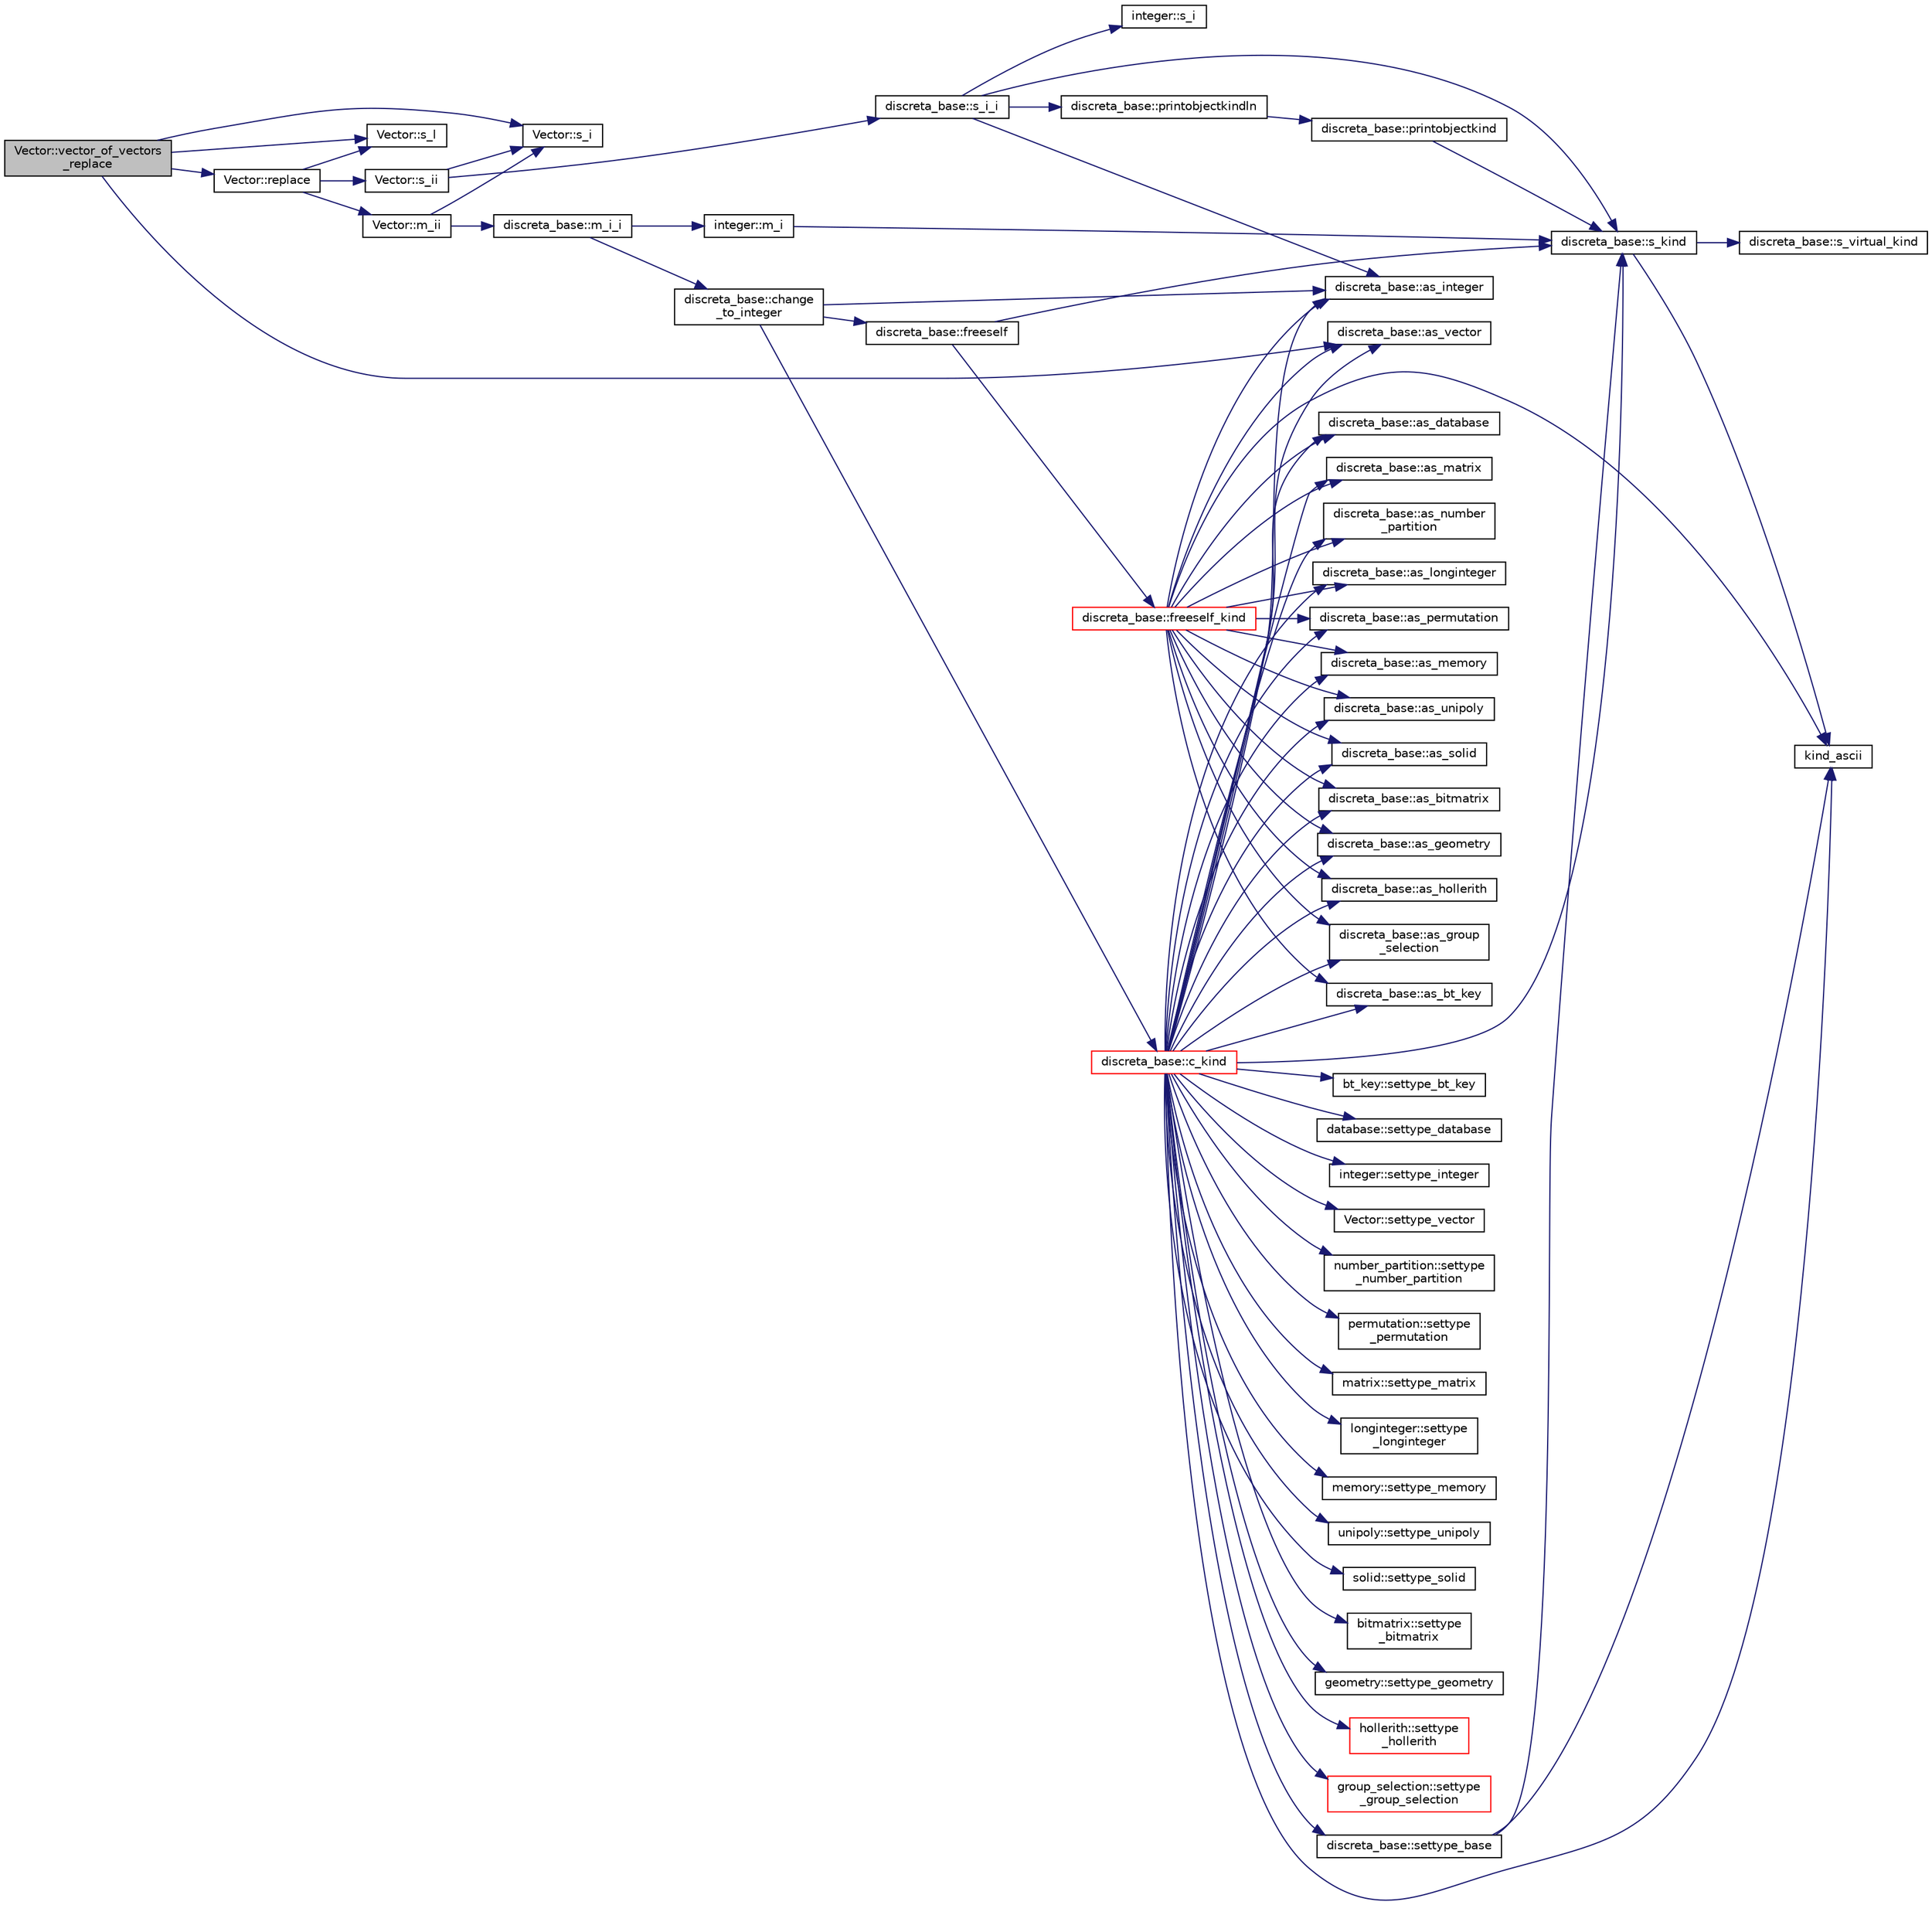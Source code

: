 digraph "Vector::vector_of_vectors_replace"
{
  edge [fontname="Helvetica",fontsize="10",labelfontname="Helvetica",labelfontsize="10"];
  node [fontname="Helvetica",fontsize="10",shape=record];
  rankdir="LR";
  Node6690 [label="Vector::vector_of_vectors\l_replace",height=0.2,width=0.4,color="black", fillcolor="grey75", style="filled", fontcolor="black"];
  Node6690 -> Node6691 [color="midnightblue",fontsize="10",style="solid",fontname="Helvetica"];
  Node6691 [label="Vector::s_l",height=0.2,width=0.4,color="black", fillcolor="white", style="filled",URL="$d5/db2/class_vector.html#ad2dc082288f858d22a528832289e0704"];
  Node6690 -> Node6692 [color="midnightblue",fontsize="10",style="solid",fontname="Helvetica"];
  Node6692 [label="Vector::s_i",height=0.2,width=0.4,color="black", fillcolor="white", style="filled",URL="$d5/db2/class_vector.html#a1c4fe1752523df8119f70dd550244871"];
  Node6690 -> Node6693 [color="midnightblue",fontsize="10",style="solid",fontname="Helvetica"];
  Node6693 [label="discreta_base::as_vector",height=0.2,width=0.4,color="black", fillcolor="white", style="filled",URL="$d7/d71/classdiscreta__base.html#a7bdd6cae39c380b128ee9e17e42cf020"];
  Node6690 -> Node6694 [color="midnightblue",fontsize="10",style="solid",fontname="Helvetica"];
  Node6694 [label="Vector::replace",height=0.2,width=0.4,color="black", fillcolor="white", style="filled",URL="$d5/db2/class_vector.html#aa73ce0ba837f90f7fcabf6970d8ebe8b"];
  Node6694 -> Node6691 [color="midnightblue",fontsize="10",style="solid",fontname="Helvetica"];
  Node6694 -> Node6695 [color="midnightblue",fontsize="10",style="solid",fontname="Helvetica"];
  Node6695 [label="Vector::s_ii",height=0.2,width=0.4,color="black", fillcolor="white", style="filled",URL="$d5/db2/class_vector.html#a75d4942cc7b9794717b4846c10520db8"];
  Node6695 -> Node6692 [color="midnightblue",fontsize="10",style="solid",fontname="Helvetica"];
  Node6695 -> Node6696 [color="midnightblue",fontsize="10",style="solid",fontname="Helvetica"];
  Node6696 [label="discreta_base::s_i_i",height=0.2,width=0.4,color="black", fillcolor="white", style="filled",URL="$d7/d71/classdiscreta__base.html#aadb92c01fbe69b3034b0214b33fbc735"];
  Node6696 -> Node6697 [color="midnightblue",fontsize="10",style="solid",fontname="Helvetica"];
  Node6697 [label="discreta_base::s_kind",height=0.2,width=0.4,color="black", fillcolor="white", style="filled",URL="$d7/d71/classdiscreta__base.html#a8a830025c74adbbc3362418a7c2ba157"];
  Node6697 -> Node6698 [color="midnightblue",fontsize="10",style="solid",fontname="Helvetica"];
  Node6698 [label="discreta_base::s_virtual_kind",height=0.2,width=0.4,color="black", fillcolor="white", style="filled",URL="$d7/d71/classdiscreta__base.html#a52778a6d6943a468be083d0785d418fb"];
  Node6697 -> Node6699 [color="midnightblue",fontsize="10",style="solid",fontname="Helvetica"];
  Node6699 [label="kind_ascii",height=0.2,width=0.4,color="black", fillcolor="white", style="filled",URL="$d9/d60/discreta_8h.html#ad0ce825a9f29bc6cec27e1b64cfe27bf"];
  Node6696 -> Node6700 [color="midnightblue",fontsize="10",style="solid",fontname="Helvetica"];
  Node6700 [label="discreta_base::printobjectkindln",height=0.2,width=0.4,color="black", fillcolor="white", style="filled",URL="$d7/d71/classdiscreta__base.html#a677ccc8f392ebedde05e453f8cf59559"];
  Node6700 -> Node6701 [color="midnightblue",fontsize="10",style="solid",fontname="Helvetica"];
  Node6701 [label="discreta_base::printobjectkind",height=0.2,width=0.4,color="black", fillcolor="white", style="filled",URL="$d7/d71/classdiscreta__base.html#aa75a1314aa706909b029664944904231"];
  Node6701 -> Node6697 [color="midnightblue",fontsize="10",style="solid",fontname="Helvetica"];
  Node6696 -> Node6702 [color="midnightblue",fontsize="10",style="solid",fontname="Helvetica"];
  Node6702 [label="discreta_base::as_integer",height=0.2,width=0.4,color="black", fillcolor="white", style="filled",URL="$d7/d71/classdiscreta__base.html#a00d7691eaf874fd283d942692fe8dd26"];
  Node6696 -> Node6703 [color="midnightblue",fontsize="10",style="solid",fontname="Helvetica"];
  Node6703 [label="integer::s_i",height=0.2,width=0.4,color="black", fillcolor="white", style="filled",URL="$d0/de5/classinteger.html#adf28e9f94d4c844adaa950deeb80b904"];
  Node6694 -> Node6704 [color="midnightblue",fontsize="10",style="solid",fontname="Helvetica"];
  Node6704 [label="Vector::m_ii",height=0.2,width=0.4,color="black", fillcolor="white", style="filled",URL="$d5/db2/class_vector.html#aa6a97eabb43f192a47947f4f6acbb04d"];
  Node6704 -> Node6692 [color="midnightblue",fontsize="10",style="solid",fontname="Helvetica"];
  Node6704 -> Node6705 [color="midnightblue",fontsize="10",style="solid",fontname="Helvetica"];
  Node6705 [label="discreta_base::m_i_i",height=0.2,width=0.4,color="black", fillcolor="white", style="filled",URL="$d7/d71/classdiscreta__base.html#aa231464a9d4bc233f66608021c9ad997"];
  Node6705 -> Node6706 [color="midnightblue",fontsize="10",style="solid",fontname="Helvetica"];
  Node6706 [label="discreta_base::change\l_to_integer",height=0.2,width=0.4,color="black", fillcolor="white", style="filled",URL="$d7/d71/classdiscreta__base.html#a58a5a5bd8f8e6f2dd7b4483b66dc7bb9"];
  Node6706 -> Node6707 [color="midnightblue",fontsize="10",style="solid",fontname="Helvetica"];
  Node6707 [label="discreta_base::freeself",height=0.2,width=0.4,color="black", fillcolor="white", style="filled",URL="$d7/d71/classdiscreta__base.html#a9a3c9501a562293b5667c11b9174d6e5"];
  Node6707 -> Node6708 [color="midnightblue",fontsize="10",style="solid",fontname="Helvetica"];
  Node6708 [label="discreta_base::freeself_kind",height=0.2,width=0.4,color="red", fillcolor="white", style="filled",URL="$d7/d71/classdiscreta__base.html#a63a23ada2165b3838fab719ed458cec8"];
  Node6708 -> Node6702 [color="midnightblue",fontsize="10",style="solid",fontname="Helvetica"];
  Node6708 -> Node6693 [color="midnightblue",fontsize="10",style="solid",fontname="Helvetica"];
  Node6708 -> Node6714 [color="midnightblue",fontsize="10",style="solid",fontname="Helvetica"];
  Node6714 [label="discreta_base::as_number\l_partition",height=0.2,width=0.4,color="black", fillcolor="white", style="filled",URL="$d7/d71/classdiscreta__base.html#a307aa09de0e925d46697707968ffab00"];
  Node6708 -> Node6716 [color="midnightblue",fontsize="10",style="solid",fontname="Helvetica"];
  Node6716 [label="discreta_base::as_permutation",height=0.2,width=0.4,color="black", fillcolor="white", style="filled",URL="$d7/d71/classdiscreta__base.html#aa4e72f36a82984239b12ae831e131098"];
  Node6708 -> Node6718 [color="midnightblue",fontsize="10",style="solid",fontname="Helvetica"];
  Node6718 [label="discreta_base::as_matrix",height=0.2,width=0.4,color="black", fillcolor="white", style="filled",URL="$d7/d71/classdiscreta__base.html#ae4d7f56d917a4707b838fbffde6467ff"];
  Node6708 -> Node6721 [color="midnightblue",fontsize="10",style="solid",fontname="Helvetica"];
  Node6721 [label="discreta_base::as_longinteger",height=0.2,width=0.4,color="black", fillcolor="white", style="filled",URL="$d7/d71/classdiscreta__base.html#a20a094639eb711b10c8694c51937f7cd"];
  Node6708 -> Node6724 [color="midnightblue",fontsize="10",style="solid",fontname="Helvetica"];
  Node6724 [label="discreta_base::as_memory",height=0.2,width=0.4,color="black", fillcolor="white", style="filled",URL="$d7/d71/classdiscreta__base.html#ad94b2d7dce0cd4fa22db57f6e79c4bd2"];
  Node6708 -> Node6726 [color="midnightblue",fontsize="10",style="solid",fontname="Helvetica"];
  Node6726 [label="discreta_base::as_unipoly",height=0.2,width=0.4,color="black", fillcolor="white", style="filled",URL="$d7/d71/classdiscreta__base.html#ad50d8027f039fe5c2478cddb243adc9d"];
  Node6708 -> Node6728 [color="midnightblue",fontsize="10",style="solid",fontname="Helvetica"];
  Node6728 [label="discreta_base::as_solid",height=0.2,width=0.4,color="black", fillcolor="white", style="filled",URL="$d7/d71/classdiscreta__base.html#a1fc5f2b85ec97ab0a69dd64903c970a5"];
  Node6708 -> Node6730 [color="midnightblue",fontsize="10",style="solid",fontname="Helvetica"];
  Node6730 [label="discreta_base::as_bitmatrix",height=0.2,width=0.4,color="black", fillcolor="white", style="filled",URL="$d7/d71/classdiscreta__base.html#a071ad54ea8ef6c9d1d15f532e5a76df6"];
  Node6708 -> Node6732 [color="midnightblue",fontsize="10",style="solid",fontname="Helvetica"];
  Node6732 [label="discreta_base::as_geometry",height=0.2,width=0.4,color="black", fillcolor="white", style="filled",URL="$d7/d71/classdiscreta__base.html#a38fc7b4cdd830703e9d87354b79bc5c8"];
  Node6708 -> Node6734 [color="midnightblue",fontsize="10",style="solid",fontname="Helvetica"];
  Node6734 [label="discreta_base::as_hollerith",height=0.2,width=0.4,color="black", fillcolor="white", style="filled",URL="$d7/d71/classdiscreta__base.html#a3e66f82711f314710107e2f29e589690"];
  Node6708 -> Node6736 [color="midnightblue",fontsize="10",style="solid",fontname="Helvetica"];
  Node6736 [label="discreta_base::as_group\l_selection",height=0.2,width=0.4,color="black", fillcolor="white", style="filled",URL="$d7/d71/classdiscreta__base.html#aae1bac4883c567718bef9fb610abbdc8"];
  Node6708 -> Node6738 [color="midnightblue",fontsize="10",style="solid",fontname="Helvetica"];
  Node6738 [label="discreta_base::as_bt_key",height=0.2,width=0.4,color="black", fillcolor="white", style="filled",URL="$d7/d71/classdiscreta__base.html#a2734c6e08dca17cf6588bd5064ec1b9f"];
  Node6708 -> Node6740 [color="midnightblue",fontsize="10",style="solid",fontname="Helvetica"];
  Node6740 [label="discreta_base::as_database",height=0.2,width=0.4,color="black", fillcolor="white", style="filled",URL="$d7/d71/classdiscreta__base.html#ab055d39d58210a2b03ba3d33703b09a9"];
  Node6708 -> Node6699 [color="midnightblue",fontsize="10",style="solid",fontname="Helvetica"];
  Node6707 -> Node6697 [color="midnightblue",fontsize="10",style="solid",fontname="Helvetica"];
  Node6706 -> Node6748 [color="midnightblue",fontsize="10",style="solid",fontname="Helvetica"];
  Node6748 [label="discreta_base::c_kind",height=0.2,width=0.4,color="red", fillcolor="white", style="filled",URL="$d7/d71/classdiscreta__base.html#adc2ff61589c2d083688e7a43f333cb62"];
  Node6748 -> Node6749 [color="midnightblue",fontsize="10",style="solid",fontname="Helvetica"];
  Node6749 [label="discreta_base::settype_base",height=0.2,width=0.4,color="black", fillcolor="white", style="filled",URL="$d7/d71/classdiscreta__base.html#a4f42899a89447d1c3993ea07c38f8ad4"];
  Node6749 -> Node6697 [color="midnightblue",fontsize="10",style="solid",fontname="Helvetica"];
  Node6749 -> Node6699 [color="midnightblue",fontsize="10",style="solid",fontname="Helvetica"];
  Node6748 -> Node6702 [color="midnightblue",fontsize="10",style="solid",fontname="Helvetica"];
  Node6748 -> Node6750 [color="midnightblue",fontsize="10",style="solid",fontname="Helvetica"];
  Node6750 [label="integer::settype_integer",height=0.2,width=0.4,color="black", fillcolor="white", style="filled",URL="$d0/de5/classinteger.html#a6265c65ef311229acd513d748faba796"];
  Node6748 -> Node6693 [color="midnightblue",fontsize="10",style="solid",fontname="Helvetica"];
  Node6748 -> Node6751 [color="midnightblue",fontsize="10",style="solid",fontname="Helvetica"];
  Node6751 [label="Vector::settype_vector",height=0.2,width=0.4,color="black", fillcolor="white", style="filled",URL="$d5/db2/class_vector.html#a34e0d00b18c051f23904a8429fa6c8b4"];
  Node6748 -> Node6714 [color="midnightblue",fontsize="10",style="solid",fontname="Helvetica"];
  Node6748 -> Node6752 [color="midnightblue",fontsize="10",style="solid",fontname="Helvetica"];
  Node6752 [label="number_partition::settype\l_number_partition",height=0.2,width=0.4,color="black", fillcolor="white", style="filled",URL="$df/d50/classnumber__partition.html#a3aaec1b557758f643ffc8555bbc358be"];
  Node6748 -> Node6716 [color="midnightblue",fontsize="10",style="solid",fontname="Helvetica"];
  Node6748 -> Node6753 [color="midnightblue",fontsize="10",style="solid",fontname="Helvetica"];
  Node6753 [label="permutation::settype\l_permutation",height=0.2,width=0.4,color="black", fillcolor="white", style="filled",URL="$d0/d08/classpermutation.html#af1eea29f86195cede9562e444664c28c"];
  Node6748 -> Node6718 [color="midnightblue",fontsize="10",style="solid",fontname="Helvetica"];
  Node6748 -> Node6754 [color="midnightblue",fontsize="10",style="solid",fontname="Helvetica"];
  Node6754 [label="matrix::settype_matrix",height=0.2,width=0.4,color="black", fillcolor="white", style="filled",URL="$d1/d8d/classmatrix.html#a1780283a64a789e4084d792683d276bb"];
  Node6748 -> Node6721 [color="midnightblue",fontsize="10",style="solid",fontname="Helvetica"];
  Node6748 -> Node6755 [color="midnightblue",fontsize="10",style="solid",fontname="Helvetica"];
  Node6755 [label="longinteger::settype\l_longinteger",height=0.2,width=0.4,color="black", fillcolor="white", style="filled",URL="$d3/d71/classlonginteger.html#ae5f811ece8df31b9ff114368a18e1dc5"];
  Node6748 -> Node6724 [color="midnightblue",fontsize="10",style="solid",fontname="Helvetica"];
  Node6748 -> Node6756 [color="midnightblue",fontsize="10",style="solid",fontname="Helvetica"];
  Node6756 [label="memory::settype_memory",height=0.2,width=0.4,color="black", fillcolor="white", style="filled",URL="$d8/d99/classmemory.html#a33aae277f9b8fe36b02e9d5da895451b"];
  Node6748 -> Node6726 [color="midnightblue",fontsize="10",style="solid",fontname="Helvetica"];
  Node6748 -> Node6757 [color="midnightblue",fontsize="10",style="solid",fontname="Helvetica"];
  Node6757 [label="unipoly::settype_unipoly",height=0.2,width=0.4,color="black", fillcolor="white", style="filled",URL="$d1/d89/classunipoly.html#a8db854fcc85c5e1150b1f1b1c005c95b"];
  Node6748 -> Node6728 [color="midnightblue",fontsize="10",style="solid",fontname="Helvetica"];
  Node6748 -> Node6758 [color="midnightblue",fontsize="10",style="solid",fontname="Helvetica"];
  Node6758 [label="solid::settype_solid",height=0.2,width=0.4,color="black", fillcolor="white", style="filled",URL="$d8/def/classsolid.html#a775bd4821f75a8aee4ea3d4335ff90e0"];
  Node6748 -> Node6730 [color="midnightblue",fontsize="10",style="solid",fontname="Helvetica"];
  Node6748 -> Node6759 [color="midnightblue",fontsize="10",style="solid",fontname="Helvetica"];
  Node6759 [label="bitmatrix::settype\l_bitmatrix",height=0.2,width=0.4,color="black", fillcolor="white", style="filled",URL="$de/dc8/classbitmatrix.html#acb571d947f9526665ebbdc0ce3e2a973"];
  Node6748 -> Node6732 [color="midnightblue",fontsize="10",style="solid",fontname="Helvetica"];
  Node6748 -> Node6760 [color="midnightblue",fontsize="10",style="solid",fontname="Helvetica"];
  Node6760 [label="geometry::settype_geometry",height=0.2,width=0.4,color="black", fillcolor="white", style="filled",URL="$da/d44/classgeometry.html#ab4a336baba6a3f56f5ffa053a5be5ba7"];
  Node6748 -> Node6734 [color="midnightblue",fontsize="10",style="solid",fontname="Helvetica"];
  Node6748 -> Node6761 [color="midnightblue",fontsize="10",style="solid",fontname="Helvetica"];
  Node6761 [label="hollerith::settype\l_hollerith",height=0.2,width=0.4,color="red", fillcolor="white", style="filled",URL="$d8/d99/classhollerith.html#a23bbd4acfc88a0e90f1245f243f51f76"];
  Node6748 -> Node6736 [color="midnightblue",fontsize="10",style="solid",fontname="Helvetica"];
  Node6748 -> Node6763 [color="midnightblue",fontsize="10",style="solid",fontname="Helvetica"];
  Node6763 [label="group_selection::settype\l_group_selection",height=0.2,width=0.4,color="red", fillcolor="white", style="filled",URL="$d6/db0/classgroup__selection.html#a015ed73b7b8d784bedd4d11ac1fc0ec1"];
  Node6748 -> Node6738 [color="midnightblue",fontsize="10",style="solid",fontname="Helvetica"];
  Node6748 -> Node6765 [color="midnightblue",fontsize="10",style="solid",fontname="Helvetica"];
  Node6765 [label="bt_key::settype_bt_key",height=0.2,width=0.4,color="black", fillcolor="white", style="filled",URL="$d1/de5/classbt__key.html#a352bb10beb7c789d8d29373035824800"];
  Node6748 -> Node6740 [color="midnightblue",fontsize="10",style="solid",fontname="Helvetica"];
  Node6748 -> Node6766 [color="midnightblue",fontsize="10",style="solid",fontname="Helvetica"];
  Node6766 [label="database::settype_database",height=0.2,width=0.4,color="black", fillcolor="white", style="filled",URL="$db/d72/classdatabase.html#a014639aa001462e480eb1f3984839b72"];
  Node6748 -> Node6699 [color="midnightblue",fontsize="10",style="solid",fontname="Helvetica"];
  Node6748 -> Node6697 [color="midnightblue",fontsize="10",style="solid",fontname="Helvetica"];
  Node6706 -> Node6702 [color="midnightblue",fontsize="10",style="solid",fontname="Helvetica"];
  Node6705 -> Node6770 [color="midnightblue",fontsize="10",style="solid",fontname="Helvetica"];
  Node6770 [label="integer::m_i",height=0.2,width=0.4,color="black", fillcolor="white", style="filled",URL="$d0/de5/classinteger.html#a869091f0a0f35f5354c8c4a70250e8a9"];
  Node6770 -> Node6697 [color="midnightblue",fontsize="10",style="solid",fontname="Helvetica"];
}
